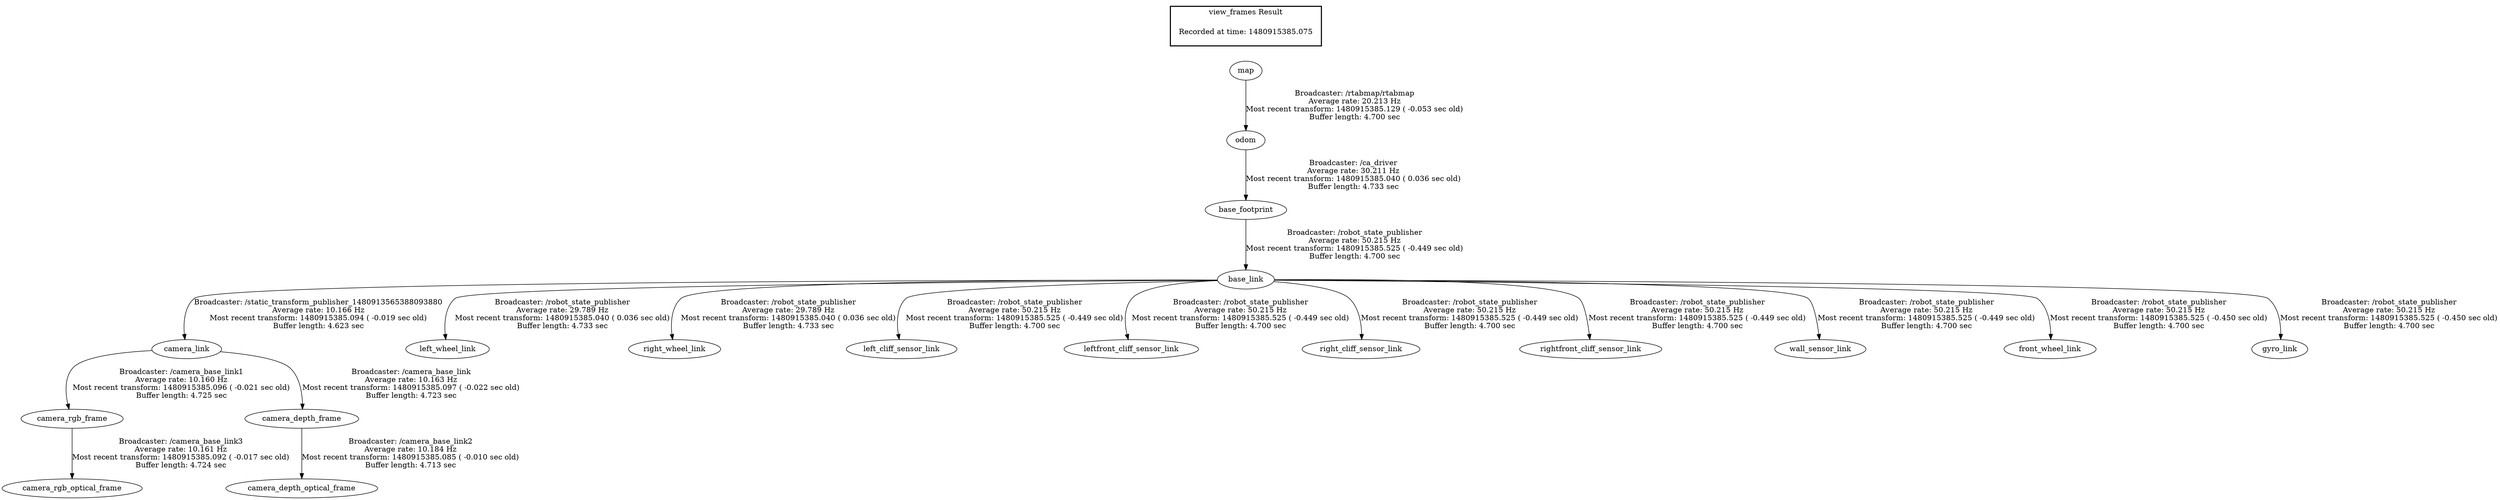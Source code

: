 digraph G {
"camera_rgb_frame" -> "camera_rgb_optical_frame"[label="Broadcaster: /camera_base_link3\nAverage rate: 10.161 Hz\nMost recent transform: 1480915385.092 ( -0.017 sec old)\nBuffer length: 4.724 sec\n"];
"camera_link" -> "camera_rgb_frame"[label="Broadcaster: /camera_base_link1\nAverage rate: 10.160 Hz\nMost recent transform: 1480915385.096 ( -0.021 sec old)\nBuffer length: 4.725 sec\n"];
"camera_depth_frame" -> "camera_depth_optical_frame"[label="Broadcaster: /camera_base_link2\nAverage rate: 10.184 Hz\nMost recent transform: 1480915385.085 ( -0.010 sec old)\nBuffer length: 4.713 sec\n"];
"camera_link" -> "camera_depth_frame"[label="Broadcaster: /camera_base_link\nAverage rate: 10.163 Hz\nMost recent transform: 1480915385.097 ( -0.022 sec old)\nBuffer length: 4.723 sec\n"];
"base_link" -> "camera_link"[label="Broadcaster: /static_transform_publisher_1480913565388093880\nAverage rate: 10.166 Hz\nMost recent transform: 1480915385.094 ( -0.019 sec old)\nBuffer length: 4.623 sec\n"];
"odom" -> "base_footprint"[label="Broadcaster: /ca_driver\nAverage rate: 30.211 Hz\nMost recent transform: 1480915385.040 ( 0.036 sec old)\nBuffer length: 4.733 sec\n"];
"map" -> "odom"[label="Broadcaster: /rtabmap/rtabmap\nAverage rate: 20.213 Hz\nMost recent transform: 1480915385.129 ( -0.053 sec old)\nBuffer length: 4.700 sec\n"];
"base_link" -> "left_wheel_link"[label="Broadcaster: /robot_state_publisher\nAverage rate: 29.789 Hz\nMost recent transform: 1480915385.040 ( 0.036 sec old)\nBuffer length: 4.733 sec\n"];
"base_footprint" -> "base_link"[label="Broadcaster: /robot_state_publisher\nAverage rate: 50.215 Hz\nMost recent transform: 1480915385.525 ( -0.449 sec old)\nBuffer length: 4.700 sec\n"];
"base_link" -> "right_wheel_link"[label="Broadcaster: /robot_state_publisher\nAverage rate: 29.789 Hz\nMost recent transform: 1480915385.040 ( 0.036 sec old)\nBuffer length: 4.733 sec\n"];
"base_link" -> "left_cliff_sensor_link"[label="Broadcaster: /robot_state_publisher\nAverage rate: 50.215 Hz\nMost recent transform: 1480915385.525 ( -0.449 sec old)\nBuffer length: 4.700 sec\n"];
"base_link" -> "leftfront_cliff_sensor_link"[label="Broadcaster: /robot_state_publisher\nAverage rate: 50.215 Hz\nMost recent transform: 1480915385.525 ( -0.449 sec old)\nBuffer length: 4.700 sec\n"];
"base_link" -> "right_cliff_sensor_link"[label="Broadcaster: /robot_state_publisher\nAverage rate: 50.215 Hz\nMost recent transform: 1480915385.525 ( -0.449 sec old)\nBuffer length: 4.700 sec\n"];
"base_link" -> "rightfront_cliff_sensor_link"[label="Broadcaster: /robot_state_publisher\nAverage rate: 50.215 Hz\nMost recent transform: 1480915385.525 ( -0.449 sec old)\nBuffer length: 4.700 sec\n"];
"base_link" -> "wall_sensor_link"[label="Broadcaster: /robot_state_publisher\nAverage rate: 50.215 Hz\nMost recent transform: 1480915385.525 ( -0.449 sec old)\nBuffer length: 4.700 sec\n"];
"base_link" -> "front_wheel_link"[label="Broadcaster: /robot_state_publisher\nAverage rate: 50.215 Hz\nMost recent transform: 1480915385.525 ( -0.450 sec old)\nBuffer length: 4.700 sec\n"];
"base_link" -> "gyro_link"[label="Broadcaster: /robot_state_publisher\nAverage rate: 50.215 Hz\nMost recent transform: 1480915385.525 ( -0.450 sec old)\nBuffer length: 4.700 sec\n"];
edge [style=invis];
 subgraph cluster_legend { style=bold; color=black; label ="view_frames Result";
"Recorded at time: 1480915385.075"[ shape=plaintext ] ;
 }->"map";
}